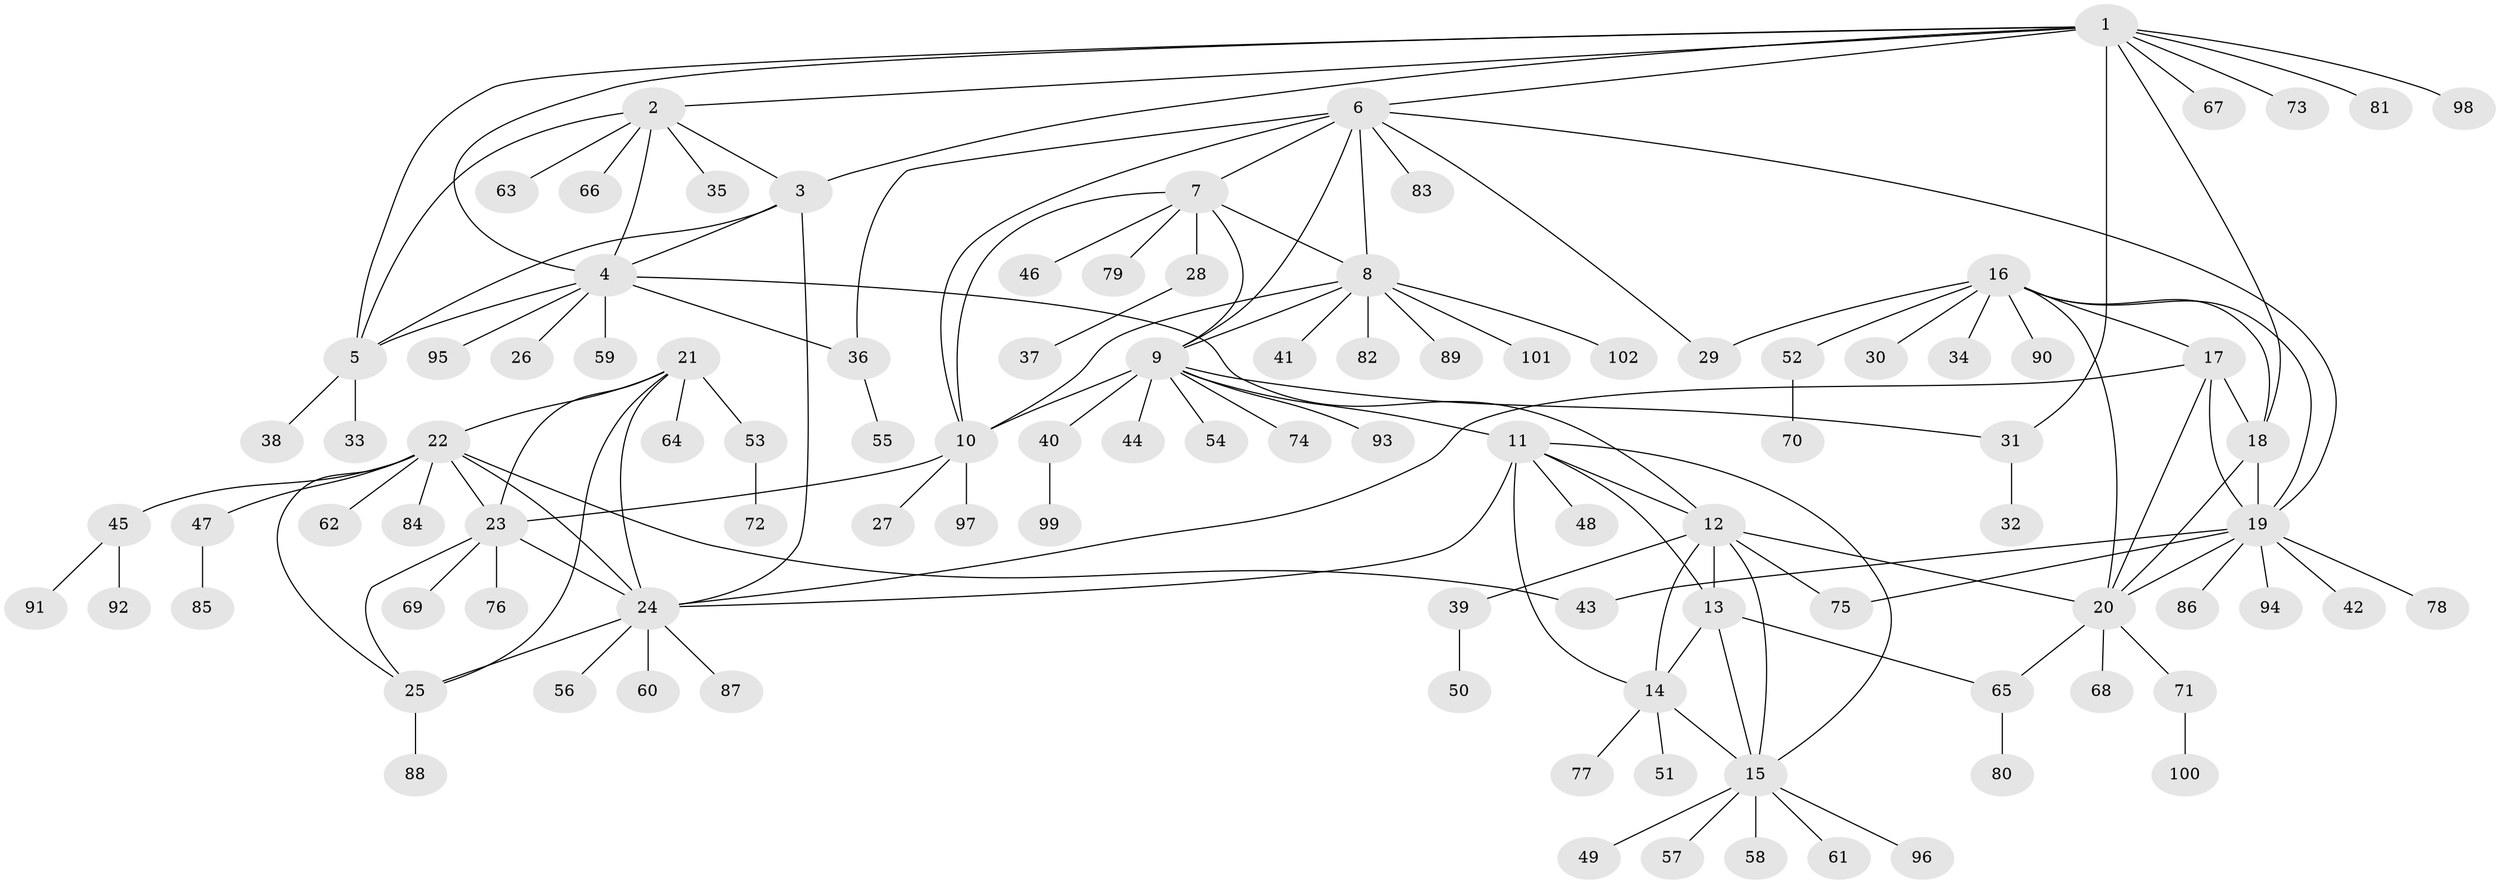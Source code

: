 // coarse degree distribution, {4: 0.04918032786885246, 7: 0.04918032786885246, 1: 0.5409836065573771, 5: 0.08196721311475409, 6: 0.06557377049180328, 2: 0.09836065573770492, 8: 0.08196721311475409, 9: 0.01639344262295082, 10: 0.01639344262295082}
// Generated by graph-tools (version 1.1) at 2025/37/03/04/25 23:37:37]
// undirected, 102 vertices, 143 edges
graph export_dot {
  node [color=gray90,style=filled];
  1;
  2;
  3;
  4;
  5;
  6;
  7;
  8;
  9;
  10;
  11;
  12;
  13;
  14;
  15;
  16;
  17;
  18;
  19;
  20;
  21;
  22;
  23;
  24;
  25;
  26;
  27;
  28;
  29;
  30;
  31;
  32;
  33;
  34;
  35;
  36;
  37;
  38;
  39;
  40;
  41;
  42;
  43;
  44;
  45;
  46;
  47;
  48;
  49;
  50;
  51;
  52;
  53;
  54;
  55;
  56;
  57;
  58;
  59;
  60;
  61;
  62;
  63;
  64;
  65;
  66;
  67;
  68;
  69;
  70;
  71;
  72;
  73;
  74;
  75;
  76;
  77;
  78;
  79;
  80;
  81;
  82;
  83;
  84;
  85;
  86;
  87;
  88;
  89;
  90;
  91;
  92;
  93;
  94;
  95;
  96;
  97;
  98;
  99;
  100;
  101;
  102;
  1 -- 2;
  1 -- 3;
  1 -- 4;
  1 -- 5;
  1 -- 6;
  1 -- 18;
  1 -- 31;
  1 -- 67;
  1 -- 73;
  1 -- 81;
  1 -- 98;
  2 -- 3;
  2 -- 4;
  2 -- 5;
  2 -- 35;
  2 -- 63;
  2 -- 66;
  3 -- 4;
  3 -- 5;
  3 -- 24;
  4 -- 5;
  4 -- 12;
  4 -- 26;
  4 -- 36;
  4 -- 59;
  4 -- 95;
  5 -- 33;
  5 -- 38;
  6 -- 7;
  6 -- 8;
  6 -- 9;
  6 -- 10;
  6 -- 19;
  6 -- 29;
  6 -- 36;
  6 -- 83;
  7 -- 8;
  7 -- 9;
  7 -- 10;
  7 -- 28;
  7 -- 46;
  7 -- 79;
  8 -- 9;
  8 -- 10;
  8 -- 41;
  8 -- 82;
  8 -- 89;
  8 -- 101;
  8 -- 102;
  9 -- 10;
  9 -- 11;
  9 -- 31;
  9 -- 40;
  9 -- 44;
  9 -- 54;
  9 -- 74;
  9 -- 93;
  10 -- 23;
  10 -- 27;
  10 -- 97;
  11 -- 12;
  11 -- 13;
  11 -- 14;
  11 -- 15;
  11 -- 24;
  11 -- 48;
  12 -- 13;
  12 -- 14;
  12 -- 15;
  12 -- 20;
  12 -- 39;
  12 -- 75;
  13 -- 14;
  13 -- 15;
  13 -- 65;
  14 -- 15;
  14 -- 51;
  14 -- 77;
  15 -- 49;
  15 -- 57;
  15 -- 58;
  15 -- 61;
  15 -- 96;
  16 -- 17;
  16 -- 18;
  16 -- 19;
  16 -- 20;
  16 -- 29;
  16 -- 30;
  16 -- 34;
  16 -- 52;
  16 -- 90;
  17 -- 18;
  17 -- 19;
  17 -- 20;
  17 -- 24;
  18 -- 19;
  18 -- 20;
  19 -- 20;
  19 -- 42;
  19 -- 43;
  19 -- 75;
  19 -- 78;
  19 -- 86;
  19 -- 94;
  20 -- 65;
  20 -- 68;
  20 -- 71;
  21 -- 22;
  21 -- 23;
  21 -- 24;
  21 -- 25;
  21 -- 53;
  21 -- 64;
  22 -- 23;
  22 -- 24;
  22 -- 25;
  22 -- 43;
  22 -- 45;
  22 -- 47;
  22 -- 62;
  22 -- 84;
  23 -- 24;
  23 -- 25;
  23 -- 69;
  23 -- 76;
  24 -- 25;
  24 -- 56;
  24 -- 60;
  24 -- 87;
  25 -- 88;
  28 -- 37;
  31 -- 32;
  36 -- 55;
  39 -- 50;
  40 -- 99;
  45 -- 91;
  45 -- 92;
  47 -- 85;
  52 -- 70;
  53 -- 72;
  65 -- 80;
  71 -- 100;
}
